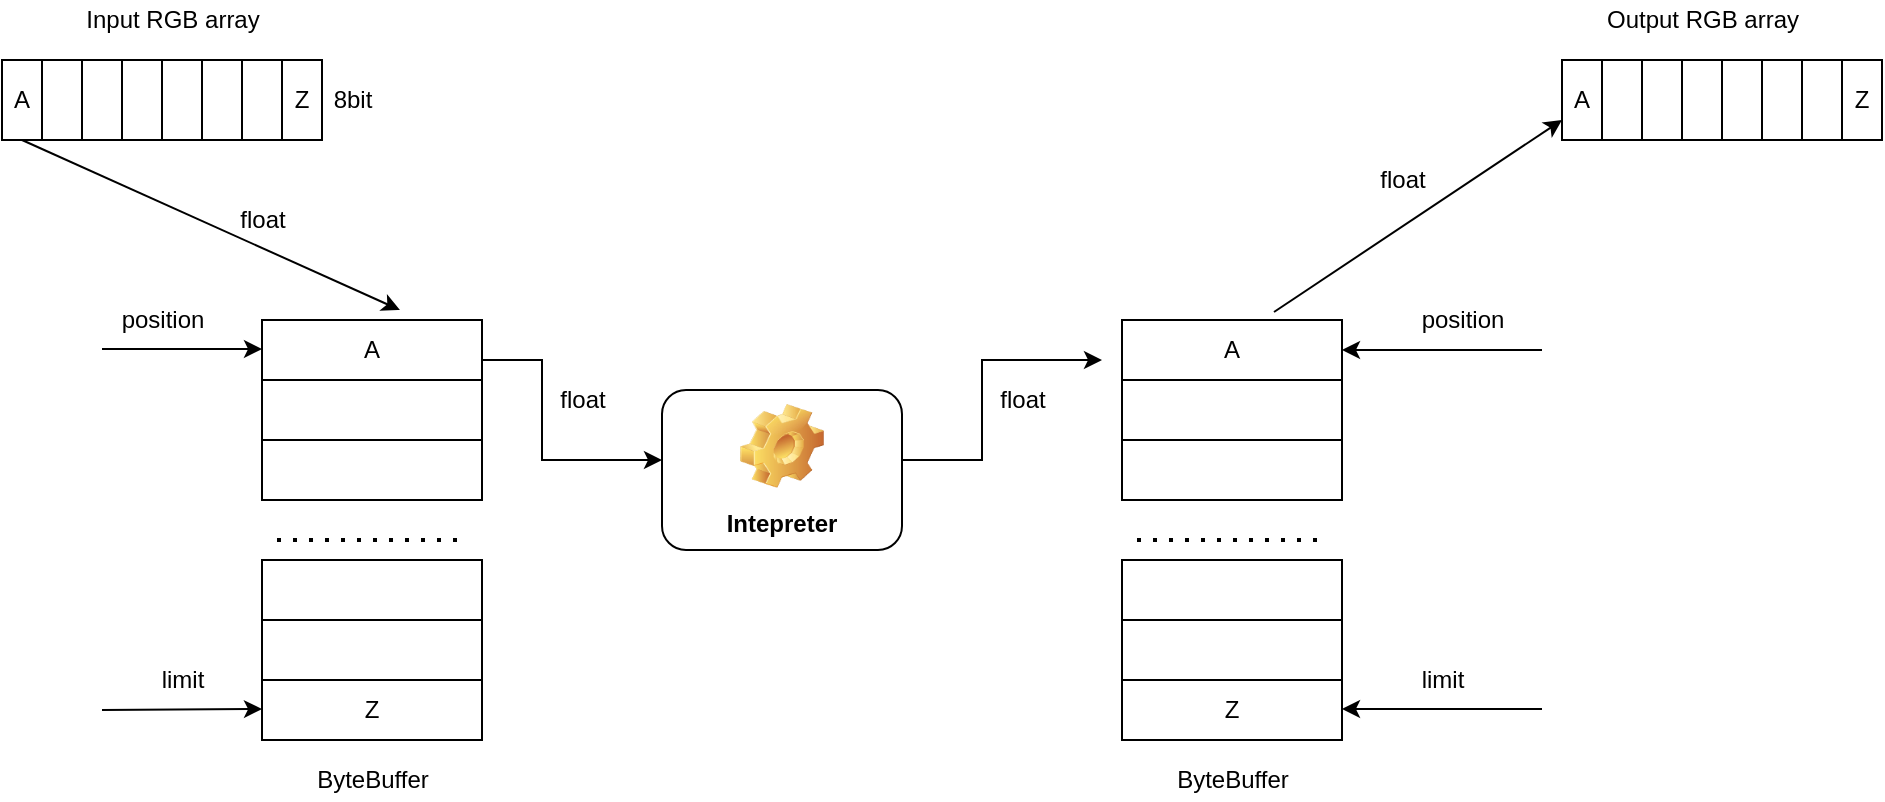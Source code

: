 <mxfile version="16.2.4" type="github">
  <diagram id="5idHyZ_gb2aGsaYN54b_" name="Page-1">
    <mxGraphModel dx="828" dy="504" grid="1" gridSize="10" guides="1" tooltips="1" connect="1" arrows="1" fold="1" page="1" pageScale="1" pageWidth="1169" pageHeight="1654" math="0" shadow="0">
      <root>
        <mxCell id="0" />
        <mxCell id="1" parent="0" />
        <mxCell id="xrE74c7JUxFd1PG-Kwvo-1" value="A" style="rounded=0;whiteSpace=wrap;html=1;" parent="1" vertex="1">
          <mxGeometry x="230" y="290" width="110" height="30" as="geometry" />
        </mxCell>
        <mxCell id="xrE74c7JUxFd1PG-Kwvo-4" value="" style="edgeStyle=orthogonalEdgeStyle;rounded=0;orthogonalLoop=1;jettySize=auto;html=1;" parent="1" source="xrE74c7JUxFd1PG-Kwvo-2" target="xrE74c7JUxFd1PG-Kwvo-3" edge="1">
          <mxGeometry relative="1" as="geometry" />
        </mxCell>
        <mxCell id="xrE74c7JUxFd1PG-Kwvo-2" value="" style="rounded=0;whiteSpace=wrap;html=1;" parent="1" vertex="1">
          <mxGeometry x="230" y="320" width="110" height="30" as="geometry" />
        </mxCell>
        <mxCell id="xrE74c7JUxFd1PG-Kwvo-3" value="" style="whiteSpace=wrap;html=1;rounded=0;" parent="1" vertex="1">
          <mxGeometry x="230" y="350" width="110" height="30" as="geometry" />
        </mxCell>
        <mxCell id="xrE74c7JUxFd1PG-Kwvo-5" value="Z" style="whiteSpace=wrap;html=1;rounded=0;" parent="1" vertex="1">
          <mxGeometry x="230" y="470" width="110" height="30" as="geometry" />
        </mxCell>
        <mxCell id="xrE74c7JUxFd1PG-Kwvo-6" value="" style="rounded=0;whiteSpace=wrap;html=1;" parent="1" vertex="1">
          <mxGeometry x="230" y="410" width="110" height="30" as="geometry" />
        </mxCell>
        <mxCell id="xrE74c7JUxFd1PG-Kwvo-7" value="" style="rounded=0;whiteSpace=wrap;html=1;" parent="1" vertex="1">
          <mxGeometry x="230" y="440" width="110" height="30" as="geometry" />
        </mxCell>
        <mxCell id="xrE74c7JUxFd1PG-Kwvo-10" value="A" style="rounded=0;whiteSpace=wrap;html=1;" parent="1" vertex="1">
          <mxGeometry x="100" y="160" width="20" height="40" as="geometry" />
        </mxCell>
        <mxCell id="xrE74c7JUxFd1PG-Kwvo-11" value="" style="rounded=0;whiteSpace=wrap;html=1;" parent="1" vertex="1">
          <mxGeometry x="120" y="160" width="20" height="40" as="geometry" />
        </mxCell>
        <mxCell id="xrE74c7JUxFd1PG-Kwvo-12" value="" style="rounded=0;whiteSpace=wrap;html=1;" parent="1" vertex="1">
          <mxGeometry x="160" y="160" width="20" height="40" as="geometry" />
        </mxCell>
        <mxCell id="xrE74c7JUxFd1PG-Kwvo-13" value="" style="rounded=0;whiteSpace=wrap;html=1;" parent="1" vertex="1">
          <mxGeometry x="140" y="160" width="20" height="40" as="geometry" />
        </mxCell>
        <mxCell id="xrE74c7JUxFd1PG-Kwvo-16" value="" style="rounded=0;whiteSpace=wrap;html=1;" parent="1" vertex="1">
          <mxGeometry x="180" y="160" width="20" height="40" as="geometry" />
        </mxCell>
        <mxCell id="xrE74c7JUxFd1PG-Kwvo-17" value="" style="rounded=0;whiteSpace=wrap;html=1;" parent="1" vertex="1">
          <mxGeometry x="200" y="160" width="20" height="40" as="geometry" />
        </mxCell>
        <mxCell id="xrE74c7JUxFd1PG-Kwvo-18" value="Z" style="rounded=0;whiteSpace=wrap;html=1;" parent="1" vertex="1">
          <mxGeometry x="240" y="160" width="20" height="40" as="geometry" />
        </mxCell>
        <mxCell id="xrE74c7JUxFd1PG-Kwvo-19" value="" style="rounded=0;whiteSpace=wrap;html=1;" parent="1" vertex="1">
          <mxGeometry x="220" y="160" width="20" height="40" as="geometry" />
        </mxCell>
        <mxCell id="xrE74c7JUxFd1PG-Kwvo-20" value="Intepreter" style="label;whiteSpace=wrap;html=1;align=center;verticalAlign=bottom;spacingLeft=0;spacingBottom=4;imageAlign=center;imageVerticalAlign=top;image=img/clipart/Gear_128x128.png" parent="1" vertex="1">
          <mxGeometry x="430" y="325" width="120" height="80" as="geometry" />
        </mxCell>
        <mxCell id="xrE74c7JUxFd1PG-Kwvo-31" value="A" style="rounded=0;whiteSpace=wrap;html=1;" parent="1" vertex="1">
          <mxGeometry x="880" y="160" width="20" height="40" as="geometry" />
        </mxCell>
        <mxCell id="xrE74c7JUxFd1PG-Kwvo-32" value="" style="rounded=0;whiteSpace=wrap;html=1;" parent="1" vertex="1">
          <mxGeometry x="900" y="160" width="20" height="40" as="geometry" />
        </mxCell>
        <mxCell id="xrE74c7JUxFd1PG-Kwvo-33" value="" style="rounded=0;whiteSpace=wrap;html=1;" parent="1" vertex="1">
          <mxGeometry x="940" y="160" width="20" height="40" as="geometry" />
        </mxCell>
        <mxCell id="xrE74c7JUxFd1PG-Kwvo-34" value="" style="rounded=0;whiteSpace=wrap;html=1;" parent="1" vertex="1">
          <mxGeometry x="920" y="160" width="20" height="40" as="geometry" />
        </mxCell>
        <mxCell id="xrE74c7JUxFd1PG-Kwvo-35" value="" style="rounded=0;whiteSpace=wrap;html=1;" parent="1" vertex="1">
          <mxGeometry x="960" y="160" width="20" height="40" as="geometry" />
        </mxCell>
        <mxCell id="xrE74c7JUxFd1PG-Kwvo-36" value="" style="rounded=0;whiteSpace=wrap;html=1;" parent="1" vertex="1">
          <mxGeometry x="980" y="160" width="20" height="40" as="geometry" />
        </mxCell>
        <mxCell id="xrE74c7JUxFd1PG-Kwvo-37" value="Z" style="rounded=0;whiteSpace=wrap;html=1;" parent="1" vertex="1">
          <mxGeometry x="1020" y="160" width="20" height="40" as="geometry" />
        </mxCell>
        <mxCell id="xrE74c7JUxFd1PG-Kwvo-38" value="" style="rounded=0;whiteSpace=wrap;html=1;" parent="1" vertex="1">
          <mxGeometry x="1000" y="160" width="20" height="40" as="geometry" />
        </mxCell>
        <mxCell id="xrE74c7JUxFd1PG-Kwvo-41" value="Input RGB array" style="text;html=1;align=center;verticalAlign=middle;resizable=0;points=[];autosize=1;strokeColor=none;fillColor=none;" parent="1" vertex="1">
          <mxGeometry x="135" y="130" width="100" height="20" as="geometry" />
        </mxCell>
        <mxCell id="xrE74c7JUxFd1PG-Kwvo-42" value="" style="endArrow=classic;html=1;rounded=0;entryX=0.627;entryY=-0.167;entryDx=0;entryDy=0;entryPerimeter=0;exitX=0.5;exitY=1;exitDx=0;exitDy=0;" parent="1" target="xrE74c7JUxFd1PG-Kwvo-1" edge="1" source="xrE74c7JUxFd1PG-Kwvo-10">
          <mxGeometry width="50" height="50" relative="1" as="geometry">
            <mxPoint x="110" y="210" as="sourcePoint" />
            <mxPoint x="320" y="180" as="targetPoint" />
          </mxGeometry>
        </mxCell>
        <mxCell id="xrE74c7JUxFd1PG-Kwvo-43" value="float" style="text;html=1;align=center;verticalAlign=middle;resizable=0;points=[];autosize=1;strokeColor=none;fillColor=none;" parent="1" vertex="1">
          <mxGeometry x="210" y="230" width="40" height="20" as="geometry" />
        </mxCell>
        <mxCell id="xrE74c7JUxFd1PG-Kwvo-45" value="" style="endArrow=none;dashed=1;html=1;dashPattern=1 3;strokeWidth=2;rounded=0;" parent="1" edge="1">
          <mxGeometry width="50" height="50" relative="1" as="geometry">
            <mxPoint x="237.5" y="400" as="sourcePoint" />
            <mxPoint x="332.5" y="400" as="targetPoint" />
          </mxGeometry>
        </mxCell>
        <mxCell id="xrE74c7JUxFd1PG-Kwvo-46" value="A" style="rounded=0;whiteSpace=wrap;html=1;" parent="1" vertex="1">
          <mxGeometry x="660" y="290" width="110" height="30" as="geometry" />
        </mxCell>
        <mxCell id="xrE74c7JUxFd1PG-Kwvo-47" value="" style="edgeStyle=orthogonalEdgeStyle;rounded=0;orthogonalLoop=1;jettySize=auto;html=1;" parent="1" source="xrE74c7JUxFd1PG-Kwvo-48" target="xrE74c7JUxFd1PG-Kwvo-49" edge="1">
          <mxGeometry relative="1" as="geometry" />
        </mxCell>
        <mxCell id="xrE74c7JUxFd1PG-Kwvo-48" value="" style="rounded=0;whiteSpace=wrap;html=1;" parent="1" vertex="1">
          <mxGeometry x="660" y="320" width="110" height="30" as="geometry" />
        </mxCell>
        <mxCell id="xrE74c7JUxFd1PG-Kwvo-49" value="" style="whiteSpace=wrap;html=1;rounded=0;" parent="1" vertex="1">
          <mxGeometry x="660" y="350" width="110" height="30" as="geometry" />
        </mxCell>
        <mxCell id="xrE74c7JUxFd1PG-Kwvo-50" value="Z" style="whiteSpace=wrap;html=1;rounded=0;" parent="1" vertex="1">
          <mxGeometry x="660" y="470" width="110" height="30" as="geometry" />
        </mxCell>
        <mxCell id="xrE74c7JUxFd1PG-Kwvo-51" value="" style="rounded=0;whiteSpace=wrap;html=1;" parent="1" vertex="1">
          <mxGeometry x="660" y="410" width="110" height="30" as="geometry" />
        </mxCell>
        <mxCell id="xrE74c7JUxFd1PG-Kwvo-52" value="" style="rounded=0;whiteSpace=wrap;html=1;" parent="1" vertex="1">
          <mxGeometry x="660" y="440" width="110" height="30" as="geometry" />
        </mxCell>
        <mxCell id="xrE74c7JUxFd1PG-Kwvo-53" value="" style="endArrow=none;dashed=1;html=1;dashPattern=1 3;strokeWidth=2;rounded=0;" parent="1" edge="1">
          <mxGeometry width="50" height="50" relative="1" as="geometry">
            <mxPoint x="667.5" y="400" as="sourcePoint" />
            <mxPoint x="762.5" y="400" as="targetPoint" />
          </mxGeometry>
        </mxCell>
        <mxCell id="xrE74c7JUxFd1PG-Kwvo-54" value="" style="endArrow=classic;html=1;rounded=0;" parent="1" edge="1">
          <mxGeometry width="50" height="50" relative="1" as="geometry">
            <mxPoint x="150" y="304.5" as="sourcePoint" />
            <mxPoint x="230" y="304.5" as="targetPoint" />
          </mxGeometry>
        </mxCell>
        <mxCell id="xrE74c7JUxFd1PG-Kwvo-55" value="position" style="text;html=1;align=center;verticalAlign=middle;resizable=0;points=[];autosize=1;strokeColor=none;fillColor=none;" parent="1" vertex="1">
          <mxGeometry x="150" y="280" width="60" height="20" as="geometry" />
        </mxCell>
        <mxCell id="xrE74c7JUxFd1PG-Kwvo-56" value="" style="endArrow=classic;html=1;rounded=0;" parent="1" edge="1">
          <mxGeometry width="50" height="50" relative="1" as="geometry">
            <mxPoint x="150" y="485" as="sourcePoint" />
            <mxPoint x="230" y="484.5" as="targetPoint" />
          </mxGeometry>
        </mxCell>
        <mxCell id="xrE74c7JUxFd1PG-Kwvo-57" value="limit" style="text;html=1;align=center;verticalAlign=middle;resizable=0;points=[];autosize=1;strokeColor=none;fillColor=none;" parent="1" vertex="1">
          <mxGeometry x="170" y="460" width="40" height="20" as="geometry" />
        </mxCell>
        <mxCell id="xrE74c7JUxFd1PG-Kwvo-58" value="" style="endArrow=classic;html=1;rounded=0;startArrow=none;" parent="1" target="xrE74c7JUxFd1PG-Kwvo-46" edge="1">
          <mxGeometry width="50" height="50" relative="1" as="geometry">
            <mxPoint x="870" y="305" as="sourcePoint" />
            <mxPoint x="860" y="304.5" as="targetPoint" />
            <Array as="points" />
          </mxGeometry>
        </mxCell>
        <mxCell id="xrE74c7JUxFd1PG-Kwvo-61" value="limit" style="text;html=1;align=center;verticalAlign=middle;resizable=0;points=[];autosize=1;strokeColor=none;fillColor=none;" parent="1" vertex="1">
          <mxGeometry x="800" y="460" width="40" height="20" as="geometry" />
        </mxCell>
        <mxCell id="xrE74c7JUxFd1PG-Kwvo-62" value="" style="edgeStyle=segmentEdgeStyle;endArrow=classic;html=1;rounded=0;" parent="1" edge="1">
          <mxGeometry width="50" height="50" relative="1" as="geometry">
            <mxPoint x="340" y="310" as="sourcePoint" />
            <mxPoint x="430" y="360" as="targetPoint" />
            <Array as="points">
              <mxPoint x="370" y="310" />
              <mxPoint x="370" y="360" />
            </Array>
          </mxGeometry>
        </mxCell>
        <mxCell id="xrE74c7JUxFd1PG-Kwvo-63" value="float" style="text;html=1;align=center;verticalAlign=middle;resizable=0;points=[];autosize=1;strokeColor=none;fillColor=none;" parent="1" vertex="1">
          <mxGeometry x="370" y="320" width="40" height="20" as="geometry" />
        </mxCell>
        <mxCell id="xrE74c7JUxFd1PG-Kwvo-59" value="position" style="text;html=1;align=center;verticalAlign=middle;resizable=0;points=[];autosize=1;strokeColor=none;fillColor=none;" parent="1" vertex="1">
          <mxGeometry x="800" y="280" width="60" height="20" as="geometry" />
        </mxCell>
        <mxCell id="xrE74c7JUxFd1PG-Kwvo-67" value="" style="endArrow=classic;html=1;rounded=0;startArrow=none;" parent="1" edge="1">
          <mxGeometry width="50" height="50" relative="1" as="geometry">
            <mxPoint x="870" y="484.5" as="sourcePoint" />
            <mxPoint x="770" y="484.5" as="targetPoint" />
            <Array as="points" />
          </mxGeometry>
        </mxCell>
        <mxCell id="xrE74c7JUxFd1PG-Kwvo-68" value="" style="edgeStyle=segmentEdgeStyle;endArrow=classic;html=1;rounded=0;" parent="1" edge="1">
          <mxGeometry width="50" height="50" relative="1" as="geometry">
            <mxPoint x="550" y="360" as="sourcePoint" />
            <mxPoint x="650" y="310" as="targetPoint" />
            <Array as="points">
              <mxPoint x="590" y="360" />
              <mxPoint x="590" y="310" />
            </Array>
          </mxGeometry>
        </mxCell>
        <mxCell id="xrE74c7JUxFd1PG-Kwvo-69" value="float" style="text;html=1;align=center;verticalAlign=middle;resizable=0;points=[];autosize=1;strokeColor=none;fillColor=none;" parent="1" vertex="1">
          <mxGeometry x="590" y="320" width="40" height="20" as="geometry" />
        </mxCell>
        <mxCell id="xrE74c7JUxFd1PG-Kwvo-70" value="" style="endArrow=classic;html=1;rounded=0;exitX=0.691;exitY=-0.133;exitDx=0;exitDy=0;exitPerimeter=0;" parent="1" source="xrE74c7JUxFd1PG-Kwvo-46" edge="1">
          <mxGeometry width="50" height="50" relative="1" as="geometry">
            <mxPoint x="830" y="240" as="sourcePoint" />
            <mxPoint x="880" y="190" as="targetPoint" />
          </mxGeometry>
        </mxCell>
        <mxCell id="xrE74c7JUxFd1PG-Kwvo-71" value="float" style="text;html=1;align=center;verticalAlign=middle;resizable=0;points=[];autosize=1;strokeColor=none;fillColor=none;" parent="1" vertex="1">
          <mxGeometry x="780" y="210" width="40" height="20" as="geometry" />
        </mxCell>
        <mxCell id="xrE74c7JUxFd1PG-Kwvo-72" value="Output RGB array" style="text;html=1;align=center;verticalAlign=middle;resizable=0;points=[];autosize=1;strokeColor=none;fillColor=none;" parent="1" vertex="1">
          <mxGeometry x="895" y="130" width="110" height="20" as="geometry" />
        </mxCell>
        <mxCell id="TORYVpeXdsEoavD7QNqa-1" value="ByteBuffer" style="text;html=1;align=center;verticalAlign=middle;resizable=0;points=[];autosize=1;strokeColor=none;fillColor=none;" parent="1" vertex="1">
          <mxGeometry x="250" y="510" width="70" height="20" as="geometry" />
        </mxCell>
        <mxCell id="TORYVpeXdsEoavD7QNqa-2" value="ByteBuffer" style="text;html=1;align=center;verticalAlign=middle;resizable=0;points=[];autosize=1;strokeColor=none;fillColor=none;" parent="1" vertex="1">
          <mxGeometry x="680" y="510" width="70" height="20" as="geometry" />
        </mxCell>
        <mxCell id="-7fuvShJiakYNNPrHAmT-1" value="8bit" style="text;html=1;align=center;verticalAlign=middle;resizable=0;points=[];autosize=1;strokeColor=none;fillColor=none;" vertex="1" parent="1">
          <mxGeometry x="260" y="170" width="30" height="20" as="geometry" />
        </mxCell>
      </root>
    </mxGraphModel>
  </diagram>
</mxfile>
